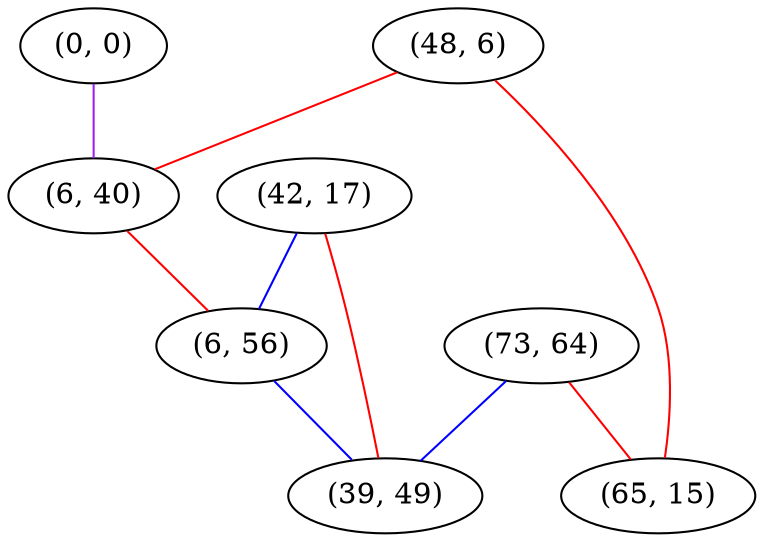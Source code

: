 graph "" {
"(48, 6)";
"(73, 64)";
"(0, 0)";
"(6, 40)";
"(42, 17)";
"(65, 15)";
"(6, 56)";
"(39, 49)";
"(48, 6)" -- "(6, 40)"  [color=red, key=0, weight=1];
"(48, 6)" -- "(65, 15)"  [color=red, key=0, weight=1];
"(73, 64)" -- "(39, 49)"  [color=blue, key=0, weight=3];
"(73, 64)" -- "(65, 15)"  [color=red, key=0, weight=1];
"(0, 0)" -- "(6, 40)"  [color=purple, key=0, weight=4];
"(6, 40)" -- "(6, 56)"  [color=red, key=0, weight=1];
"(42, 17)" -- "(6, 56)"  [color=blue, key=0, weight=3];
"(42, 17)" -- "(39, 49)"  [color=red, key=0, weight=1];
"(6, 56)" -- "(39, 49)"  [color=blue, key=0, weight=3];
}
